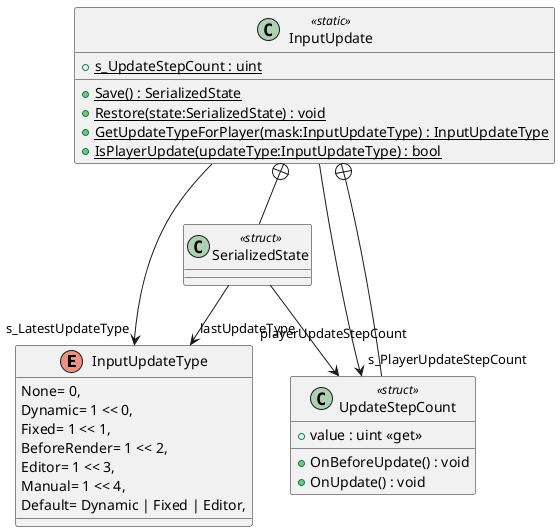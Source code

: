 @startuml
enum InputUpdateType {
    None= 0,
    Dynamic= 1 << 0,
    Fixed= 1 << 1,
    BeforeRender= 1 << 2,
    Editor= 1 << 3,
    Manual= 1 << 4,
    Default= Dynamic | Fixed | Editor,
}
class InputUpdate <<static>> {
    + {static} s_UpdateStepCount : uint
    + {static} Save() : SerializedState
    + {static} Restore(state:SerializedState) : void
    + {static} GetUpdateTypeForPlayer(mask:InputUpdateType) : InputUpdateType
    + {static} IsPlayerUpdate(updateType:InputUpdateType) : bool
}
class UpdateStepCount <<struct>> {
    + value : uint <<get>>
    + OnBeforeUpdate() : void
    + OnUpdate() : void
}
class SerializedState <<struct>> {
}
InputUpdate --> "s_LatestUpdateType" InputUpdateType
InputUpdate --> "s_PlayerUpdateStepCount" UpdateStepCount
InputUpdate +-- UpdateStepCount
InputUpdate +-- SerializedState
SerializedState --> "lastUpdateType" InputUpdateType
SerializedState --> "playerUpdateStepCount" UpdateStepCount
@enduml
